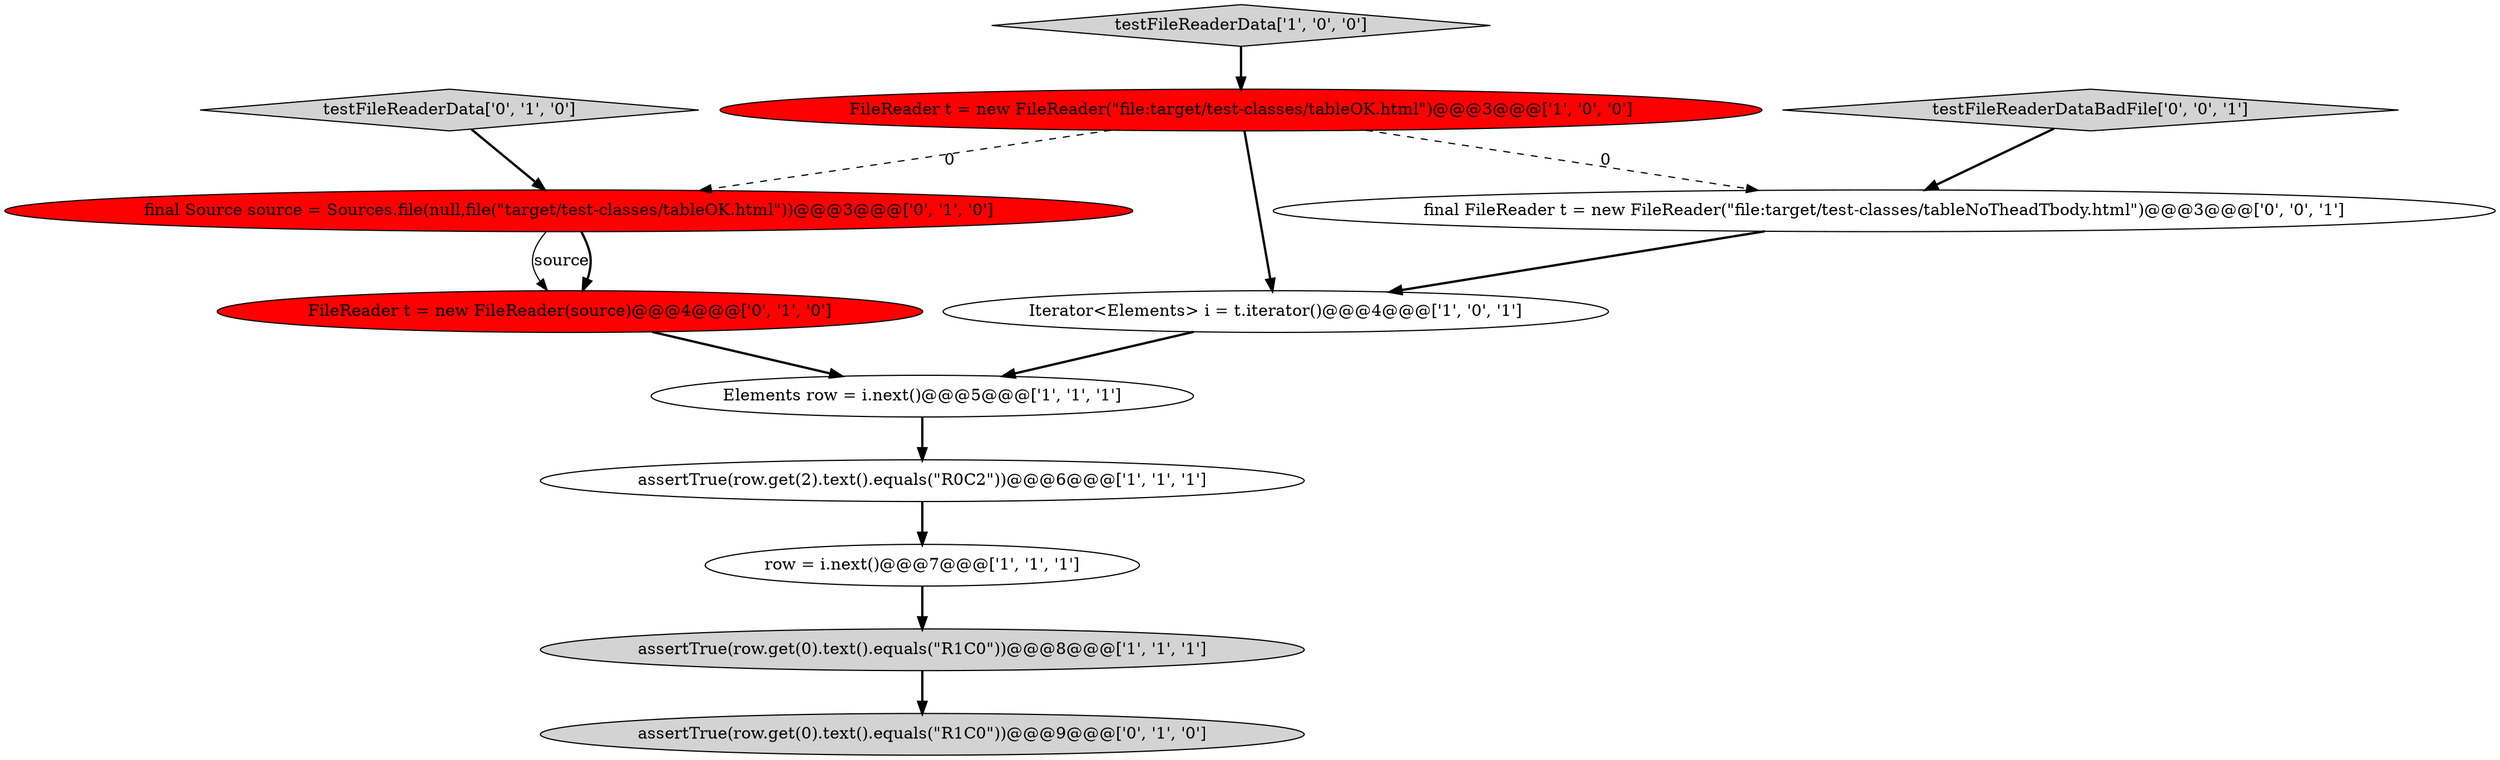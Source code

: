 digraph {
6 [style = filled, label = "Iterator<Elements> i = t.iterator()@@@4@@@['1', '0', '1']", fillcolor = white, shape = ellipse image = "AAA0AAABBB1BBB"];
9 [style = filled, label = "testFileReaderData['0', '1', '0']", fillcolor = lightgray, shape = diamond image = "AAA0AAABBB2BBB"];
12 [style = filled, label = "testFileReaderDataBadFile['0', '0', '1']", fillcolor = lightgray, shape = diamond image = "AAA0AAABBB3BBB"];
4 [style = filled, label = "Elements row = i.next()@@@5@@@['1', '1', '1']", fillcolor = white, shape = ellipse image = "AAA0AAABBB1BBB"];
1 [style = filled, label = "assertTrue(row.get(2).text().equals(\"R0C2\"))@@@6@@@['1', '1', '1']", fillcolor = white, shape = ellipse image = "AAA0AAABBB1BBB"];
8 [style = filled, label = "FileReader t = new FileReader(source)@@@4@@@['0', '1', '0']", fillcolor = red, shape = ellipse image = "AAA1AAABBB2BBB"];
2 [style = filled, label = "row = i.next()@@@7@@@['1', '1', '1']", fillcolor = white, shape = ellipse image = "AAA0AAABBB1BBB"];
0 [style = filled, label = "assertTrue(row.get(0).text().equals(\"R1C0\"))@@@8@@@['1', '1', '1']", fillcolor = lightgray, shape = ellipse image = "AAA0AAABBB1BBB"];
11 [style = filled, label = "final FileReader t = new FileReader(\"file:target/test-classes/tableNoTheadTbody.html\")@@@3@@@['0', '0', '1']", fillcolor = white, shape = ellipse image = "AAA0AAABBB3BBB"];
5 [style = filled, label = "testFileReaderData['1', '0', '0']", fillcolor = lightgray, shape = diamond image = "AAA0AAABBB1BBB"];
10 [style = filled, label = "assertTrue(row.get(0).text().equals(\"R1C0\"))@@@9@@@['0', '1', '0']", fillcolor = lightgray, shape = ellipse image = "AAA0AAABBB2BBB"];
7 [style = filled, label = "final Source source = Sources.file(null,file(\"target/test-classes/tableOK.html\"))@@@3@@@['0', '1', '0']", fillcolor = red, shape = ellipse image = "AAA1AAABBB2BBB"];
3 [style = filled, label = "FileReader t = new FileReader(\"file:target/test-classes/tableOK.html\")@@@3@@@['1', '0', '0']", fillcolor = red, shape = ellipse image = "AAA1AAABBB1BBB"];
5->3 [style = bold, label=""];
6->4 [style = bold, label=""];
3->6 [style = bold, label=""];
1->2 [style = bold, label=""];
2->0 [style = bold, label=""];
4->1 [style = bold, label=""];
0->10 [style = bold, label=""];
8->4 [style = bold, label=""];
7->8 [style = solid, label="source"];
9->7 [style = bold, label=""];
7->8 [style = bold, label=""];
3->7 [style = dashed, label="0"];
3->11 [style = dashed, label="0"];
11->6 [style = bold, label=""];
12->11 [style = bold, label=""];
}
